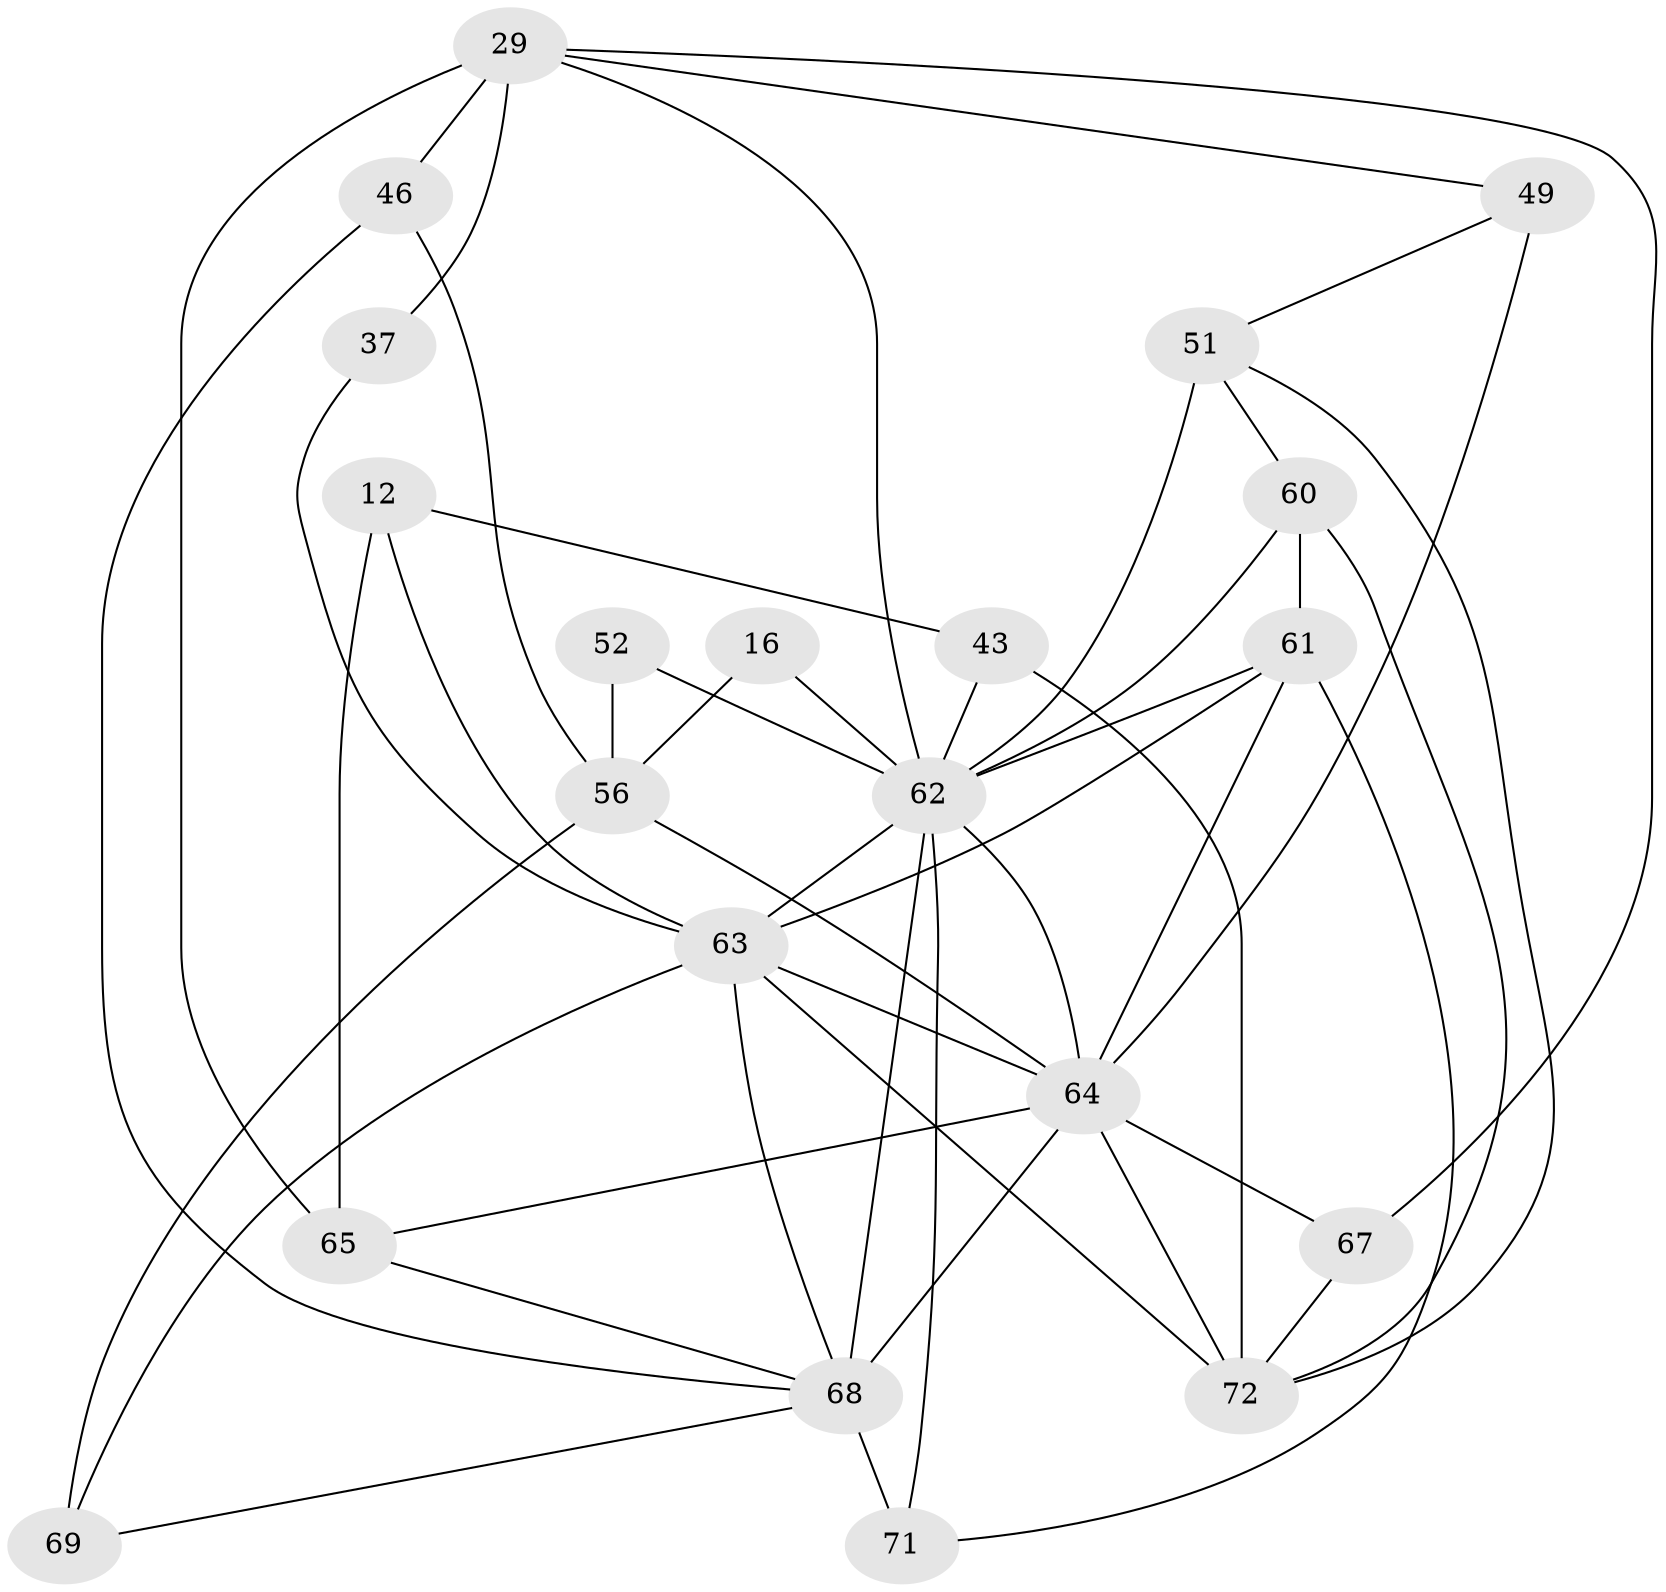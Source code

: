 // original degree distribution, {4: 1.0}
// Generated by graph-tools (version 1.1) at 2025/03/03/04/25 22:03:39]
// undirected, 21 vertices, 48 edges
graph export_dot {
graph [start="1"]
  node [color=gray90,style=filled];
  12;
  16;
  29 [super="+9+28"];
  37;
  43 [super="+35"];
  46;
  49 [super="+38"];
  51 [super="+24"];
  52;
  56 [super="+23+36"];
  60 [super="+21+47"];
  61 [super="+58"];
  62 [super="+54+59+31+50"];
  63 [super="+19+57+40+22"];
  64 [super="+45+48"];
  65 [super="+6"];
  67;
  68 [super="+4+39+55+66"];
  69;
  71 [super="+53"];
  72 [super="+7+10+70"];
  12 -- 65 [weight=2];
  12 -- 43;
  12 -- 63;
  16 -- 62 [weight=2];
  16 -- 56 [weight=2];
  29 -- 67;
  29 -- 65 [weight=2];
  29 -- 46 [weight=2];
  29 -- 49;
  29 -- 37 [weight=2];
  29 -- 62 [weight=2];
  37 -- 63 [weight=2];
  43 -- 72 [weight=2];
  43 -- 62 [weight=3];
  46 -- 56;
  46 -- 68;
  49 -- 64 [weight=4];
  49 -- 51;
  51 -- 72;
  51 -- 60;
  51 -- 62 [weight=3];
  52 -- 56 [weight=2];
  52 -- 62 [weight=2];
  56 -- 69 [weight=2];
  56 -- 64;
  60 -- 72 [weight=2];
  60 -- 61 [weight=2];
  60 -- 62;
  61 -- 64 [weight=4];
  61 -- 71 [weight=2];
  61 -- 63;
  61 -- 62;
  62 -- 63 [weight=4];
  62 -- 64 [weight=3];
  62 -- 71;
  62 -- 68 [weight=2];
  63 -- 69;
  63 -- 72 [weight=4];
  63 -- 64;
  63 -- 68 [weight=2];
  64 -- 68 [weight=6];
  64 -- 65;
  64 -- 67;
  64 -- 72;
  65 -- 68;
  67 -- 72 [weight=2];
  68 -- 71 [weight=3];
  68 -- 69;
}
